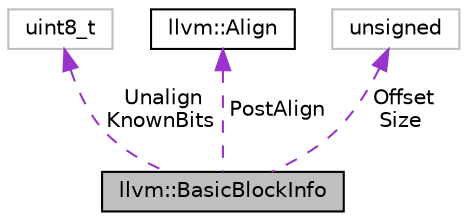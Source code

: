 digraph "llvm::BasicBlockInfo"
{
 // LATEX_PDF_SIZE
  bgcolor="transparent";
  edge [fontname="Helvetica",fontsize="10",labelfontname="Helvetica",labelfontsize="10"];
  node [fontname="Helvetica",fontsize="10",shape=record];
  Node1 [label="llvm::BasicBlockInfo",height=0.2,width=0.4,color="black", fillcolor="grey75", style="filled", fontcolor="black",tooltip="BasicBlockInfo - Information about the offset and size of a single basic block."];
  Node2 -> Node1 [dir="back",color="darkorchid3",fontsize="10",style="dashed",label=" Unalign\nKnownBits" ,fontname="Helvetica"];
  Node2 [label="uint8_t",height=0.2,width=0.4,color="grey75",tooltip=" "];
  Node3 -> Node1 [dir="back",color="darkorchid3",fontsize="10",style="dashed",label=" PostAlign" ,fontname="Helvetica"];
  Node3 [label="llvm::Align",height=0.2,width=0.4,color="black",URL="$structllvm_1_1Align.html",tooltip="This struct is a compact representation of a valid (non-zero power of two) alignment."];
  Node4 -> Node1 [dir="back",color="darkorchid3",fontsize="10",style="dashed",label=" Offset\nSize" ,fontname="Helvetica"];
  Node4 [label="unsigned",height=0.2,width=0.4,color="grey75",tooltip=" "];
}
